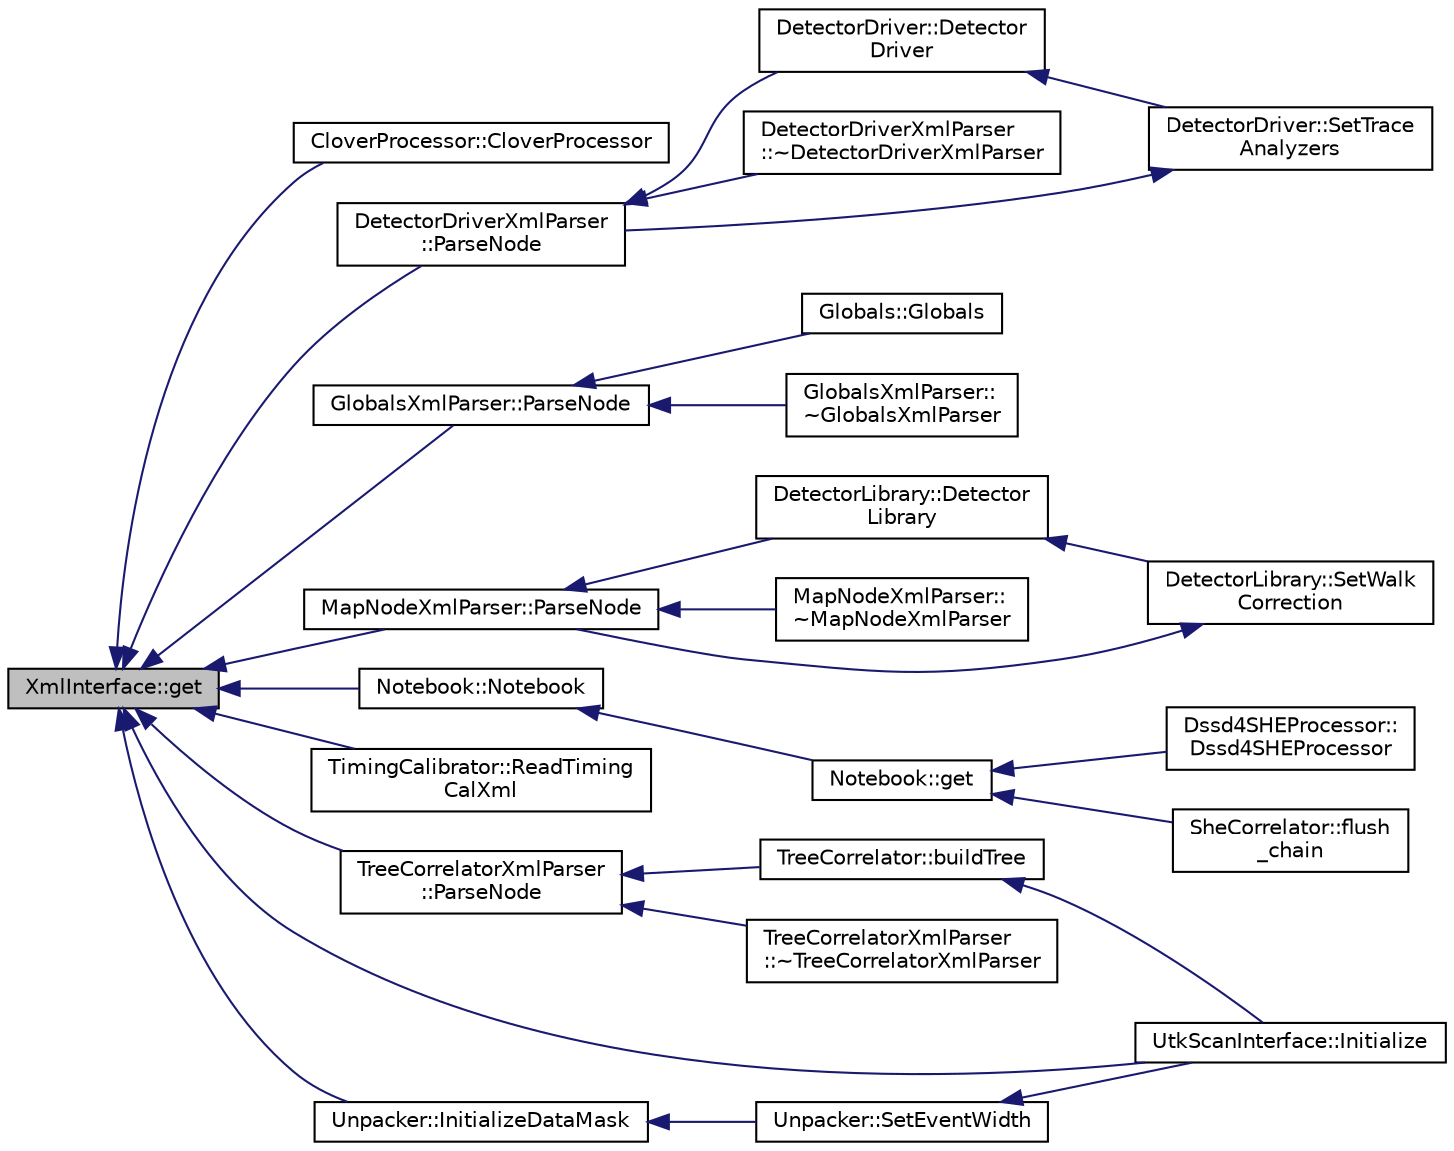 digraph "XmlInterface::get"
{
  edge [fontname="Helvetica",fontsize="10",labelfontname="Helvetica",labelfontsize="10"];
  node [fontname="Helvetica",fontsize="10",shape=record];
  rankdir="LR";
  Node1 [label="XmlInterface::get",height=0.2,width=0.4,color="black", fillcolor="grey75", style="filled", fontcolor="black"];
  Node1 -> Node2 [dir="back",color="midnightblue",fontsize="10",style="solid",fontname="Helvetica"];
  Node2 [label="CloverProcessor::CloverProcessor",height=0.2,width=0.4,color="black", fillcolor="white", style="filled",URL="$d5/d01/class_clover_processor.html#a3c58e3c0126c00e2eab8388339252d96"];
  Node1 -> Node3 [dir="back",color="midnightblue",fontsize="10",style="solid",fontname="Helvetica"];
  Node3 [label="DetectorDriverXmlParser\l::ParseNode",height=0.2,width=0.4,color="black", fillcolor="white", style="filled",URL="$d9/d08/class_detector_driver_xml_parser.html#a33e7a52b7ed09acdb053c5eacac217f7"];
  Node3 -> Node4 [dir="back",color="midnightblue",fontsize="10",style="solid",fontname="Helvetica"];
  Node4 [label="DetectorDriver::Detector\lDriver",height=0.2,width=0.4,color="black", fillcolor="white", style="filled",URL="$de/d91/class_detector_driver.html#aac6fa05787b262bb9ca406e36a58668a"];
  Node4 -> Node5 [dir="back",color="midnightblue",fontsize="10",style="solid",fontname="Helvetica"];
  Node5 [label="DetectorDriver::SetTrace\lAnalyzers",height=0.2,width=0.4,color="black", fillcolor="white", style="filled",URL="$de/d91/class_detector_driver.html#a9d8c91a23592fc22bf9fdb9f4875bb84"];
  Node5 -> Node3 [dir="back",color="midnightblue",fontsize="10",style="solid",fontname="Helvetica"];
  Node3 -> Node6 [dir="back",color="midnightblue",fontsize="10",style="solid",fontname="Helvetica"];
  Node6 [label="DetectorDriverXmlParser\l::~DetectorDriverXmlParser",height=0.2,width=0.4,color="black", fillcolor="white", style="filled",URL="$d9/d08/class_detector_driver_xml_parser.html#ae44472572048095860e518e3ef42e6c4",tooltip="Default Destructor. "];
  Node1 -> Node7 [dir="back",color="midnightblue",fontsize="10",style="solid",fontname="Helvetica"];
  Node7 [label="GlobalsXmlParser::ParseNode",height=0.2,width=0.4,color="black", fillcolor="white", style="filled",URL="$de/db6/class_globals_xml_parser.html#ad982da889dd91b5f1d9823f9dfca646e"];
  Node7 -> Node8 [dir="back",color="midnightblue",fontsize="10",style="solid",fontname="Helvetica"];
  Node8 [label="Globals::Globals",height=0.2,width=0.4,color="black", fillcolor="white", style="filled",URL="$d3/daf/class_globals.html#ad6c9fda8d0018300ce2a7b7e481181c2",tooltip="Default Constructor. "];
  Node7 -> Node9 [dir="back",color="midnightblue",fontsize="10",style="solid",fontname="Helvetica"];
  Node9 [label="GlobalsXmlParser::\l~GlobalsXmlParser",height=0.2,width=0.4,color="black", fillcolor="white", style="filled",URL="$de/db6/class_globals_xml_parser.html#a666ff63de6175d6844cc8e9b098bf25a",tooltip="Default Destructor. "];
  Node1 -> Node10 [dir="back",color="midnightblue",fontsize="10",style="solid",fontname="Helvetica"];
  Node10 [label="MapNodeXmlParser::ParseNode",height=0.2,width=0.4,color="black", fillcolor="white", style="filled",URL="$d1/d1c/class_map_node_xml_parser.html#ab0bb09c0943299b2a793d091efcae1bd"];
  Node10 -> Node11 [dir="back",color="midnightblue",fontsize="10",style="solid",fontname="Helvetica"];
  Node11 [label="DetectorLibrary::Detector\lLibrary",height=0.2,width=0.4,color="black", fillcolor="white", style="filled",URL="$dc/dbe/class_detector_library.html#a139f2413cf7d9890e32d87a0968b0fa2",tooltip="Default Constructor. "];
  Node11 -> Node12 [dir="back",color="midnightblue",fontsize="10",style="solid",fontname="Helvetica"];
  Node12 [label="DetectorLibrary::SetWalk\lCorrection",height=0.2,width=0.4,color="black", fillcolor="white", style="filled",URL="$dc/dbe/class_detector_library.html#a270b2785fce0d3f1b2806c1b6019b7e4"];
  Node12 -> Node10 [dir="back",color="midnightblue",fontsize="10",style="solid",fontname="Helvetica"];
  Node10 -> Node13 [dir="back",color="midnightblue",fontsize="10",style="solid",fontname="Helvetica"];
  Node13 [label="MapNodeXmlParser::\l~MapNodeXmlParser",height=0.2,width=0.4,color="black", fillcolor="white", style="filled",URL="$d1/d1c/class_map_node_xml_parser.html#a45bc6854cdd35a8f9ad82f2c8d2c2b8b",tooltip="Default Destructor. "];
  Node1 -> Node14 [dir="back",color="midnightblue",fontsize="10",style="solid",fontname="Helvetica"];
  Node14 [label="Notebook::Notebook",height=0.2,width=0.4,color="black", fillcolor="white", style="filled",URL="$d0/d51/class_notebook.html#a1ca045e919168c2c40fe04962c7b6800",tooltip="Default constructor. "];
  Node14 -> Node15 [dir="back",color="midnightblue",fontsize="10",style="solid",fontname="Helvetica"];
  Node15 [label="Notebook::get",height=0.2,width=0.4,color="black", fillcolor="white", style="filled",URL="$d0/d51/class_notebook.html#afed0d7a9c4df3ded88f0446972fb1b3b"];
  Node15 -> Node16 [dir="back",color="midnightblue",fontsize="10",style="solid",fontname="Helvetica"];
  Node16 [label="Dssd4SHEProcessor::\lDssd4SHEProcessor",height=0.2,width=0.4,color="black", fillcolor="white", style="filled",URL="$db/da8/class_dssd4_s_h_e_processor.html#a99b86cff3bc477f4c3e26dcd6bbbcd58"];
  Node15 -> Node17 [dir="back",color="midnightblue",fontsize="10",style="solid",fontname="Helvetica"];
  Node17 [label="SheCorrelator::flush\l_chain",height=0.2,width=0.4,color="black", fillcolor="white", style="filled",URL="$da/d3b/class_she_correlator.html#a919d59639a36e99b3dc6623d06014c9b"];
  Node1 -> Node18 [dir="back",color="midnightblue",fontsize="10",style="solid",fontname="Helvetica"];
  Node18 [label="TimingCalibrator::ReadTiming\lCalXml",height=0.2,width=0.4,color="black", fillcolor="white", style="filled",URL="$dd/d02/class_timing_calibrator.html#af94e93cc51405328f992d3636e586a39",tooltip="Reads in the calibrations in the XML config. "];
  Node1 -> Node19 [dir="back",color="midnightblue",fontsize="10",style="solid",fontname="Helvetica"];
  Node19 [label="TreeCorrelatorXmlParser\l::ParseNode",height=0.2,width=0.4,color="black", fillcolor="white", style="filled",URL="$da/dde/class_tree_correlator_xml_parser.html#a74f49bab1bb08549b54300beb5ba2933"];
  Node19 -> Node20 [dir="back",color="midnightblue",fontsize="10",style="solid",fontname="Helvetica"];
  Node20 [label="TreeCorrelator::buildTree",height=0.2,width=0.4,color="black", fillcolor="white", style="filled",URL="$d3/d2c/class_tree_correlator.html#ab6016005579b56ba1e8df981ed8c3559"];
  Node20 -> Node21 [dir="back",color="midnightblue",fontsize="10",style="solid",fontname="Helvetica"];
  Node21 [label="UtkScanInterface::Initialize",height=0.2,width=0.4,color="black", fillcolor="white", style="filled",URL="$db/d6c/class_utk_scan_interface.html#a97f114b210931247250458851cead748"];
  Node19 -> Node22 [dir="back",color="midnightblue",fontsize="10",style="solid",fontname="Helvetica"];
  Node22 [label="TreeCorrelatorXmlParser\l::~TreeCorrelatorXmlParser",height=0.2,width=0.4,color="black", fillcolor="white", style="filled",URL="$da/dde/class_tree_correlator_xml_parser.html#ab16bd3cdc43bba3379860c1fb833cf28",tooltip="Default Destructor. "];
  Node1 -> Node23 [dir="back",color="midnightblue",fontsize="10",style="solid",fontname="Helvetica"];
  Node23 [label="Unpacker::InitializeDataMask",height=0.2,width=0.4,color="black", fillcolor="white", style="filled",URL="$d2/de8/class_unpacker.html#afe0692e9c1c1a0eaf526e9c851d99d72"];
  Node23 -> Node24 [dir="back",color="midnightblue",fontsize="10",style="solid",fontname="Helvetica"];
  Node24 [label="Unpacker::SetEventWidth",height=0.2,width=0.4,color="black", fillcolor="white", style="filled",URL="$d2/de8/class_unpacker.html#abff5c3f29a4a9cfd8f093f1d664940be",tooltip="Set the width of events in pixie16 clock ticks. "];
  Node24 -> Node21 [dir="back",color="midnightblue",fontsize="10",style="solid",fontname="Helvetica"];
  Node1 -> Node21 [dir="back",color="midnightblue",fontsize="10",style="solid",fontname="Helvetica"];
}
